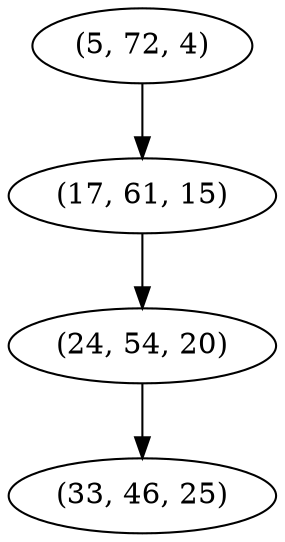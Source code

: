 digraph tree {
    "(5, 72, 4)";
    "(17, 61, 15)";
    "(24, 54, 20)";
    "(33, 46, 25)";
    "(5, 72, 4)" -> "(17, 61, 15)";
    "(17, 61, 15)" -> "(24, 54, 20)";
    "(24, 54, 20)" -> "(33, 46, 25)";
}
